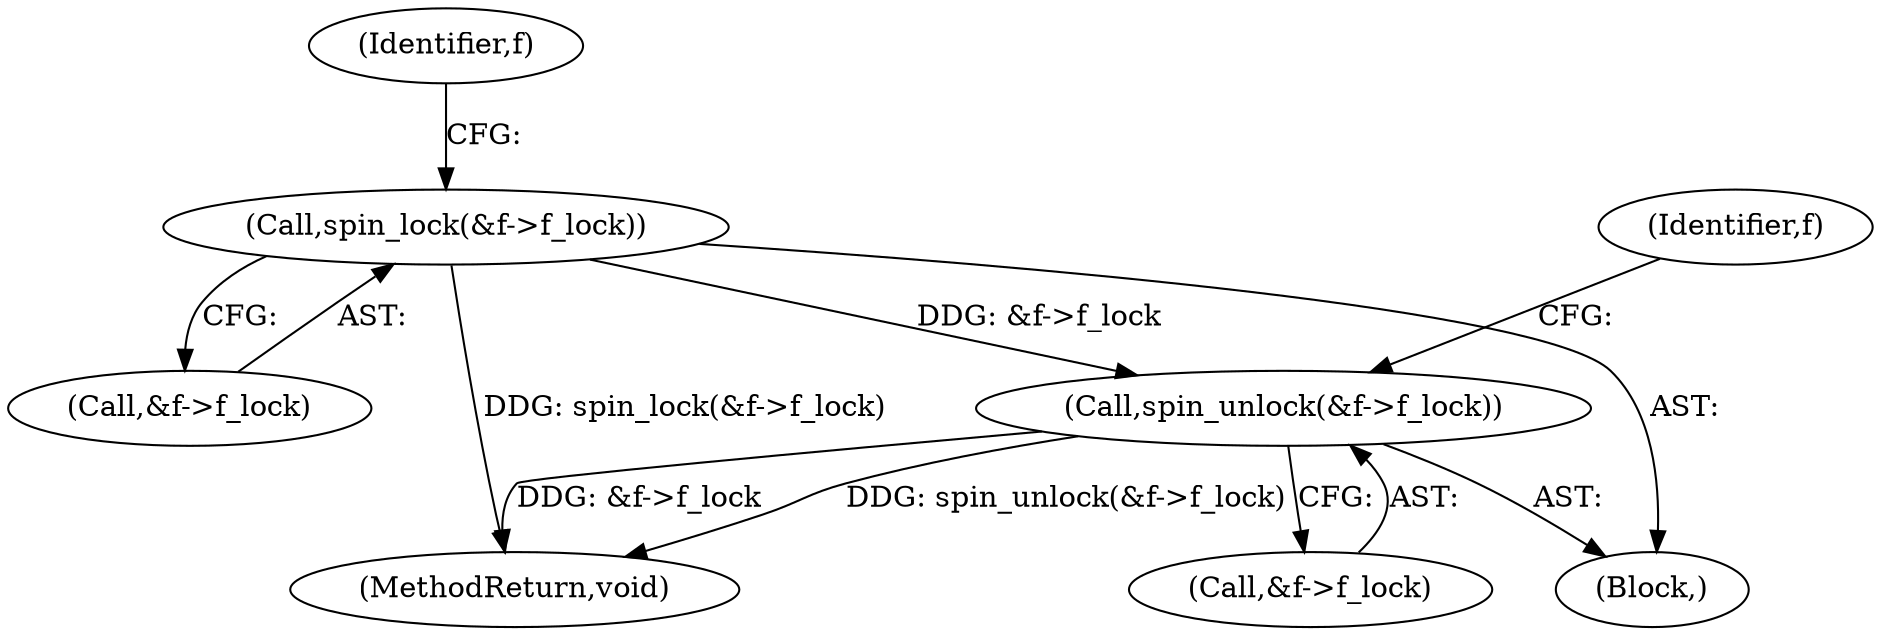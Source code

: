 digraph "1_linux_eee5cc2702929fd41cce28058dc6d6717f723f87_7@pointer" {
"1000131" [label="(Call,spin_unlock(&f->f_lock))"];
"1000121" [label="(Call,spin_lock(&f->f_lock))"];
"1000107" [label="(Block,)"];
"1000154" [label="(MethodReturn,void)"];
"1000122" [label="(Call,&f->f_lock)"];
"1000128" [label="(Identifier,f)"];
"1000121" [label="(Call,spin_lock(&f->f_lock))"];
"1000132" [label="(Call,&f->f_lock)"];
"1000139" [label="(Identifier,f)"];
"1000131" [label="(Call,spin_unlock(&f->f_lock))"];
"1000131" -> "1000107"  [label="AST: "];
"1000131" -> "1000132"  [label="CFG: "];
"1000132" -> "1000131"  [label="AST: "];
"1000139" -> "1000131"  [label="CFG: "];
"1000131" -> "1000154"  [label="DDG: &f->f_lock"];
"1000131" -> "1000154"  [label="DDG: spin_unlock(&f->f_lock)"];
"1000121" -> "1000131"  [label="DDG: &f->f_lock"];
"1000121" -> "1000107"  [label="AST: "];
"1000121" -> "1000122"  [label="CFG: "];
"1000122" -> "1000121"  [label="AST: "];
"1000128" -> "1000121"  [label="CFG: "];
"1000121" -> "1000154"  [label="DDG: spin_lock(&f->f_lock)"];
}
